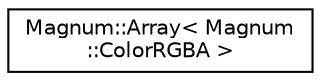 digraph "圖形化之類別階層"
{
  edge [fontname="Helvetica",fontsize="10",labelfontname="Helvetica",labelfontsize="10"];
  node [fontname="Helvetica",fontsize="10",shape=record];
  rankdir="LR";
  Node1 [label="Magnum::Array\< Magnum\l::ColorRGBA \>",height=0.2,width=0.4,color="black", fillcolor="white", style="filled",URL="$class_magnum_1_1_array.html"];
}
